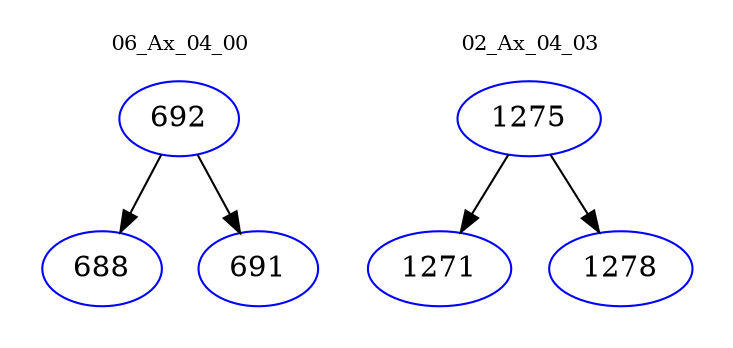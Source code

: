 digraph{
subgraph cluster_0 {
color = white
label = "06_Ax_04_00";
fontsize=10;
T0_692 [label="692", color="blue"]
T0_692 -> T0_688 [color="black"]
T0_688 [label="688", color="blue"]
T0_692 -> T0_691 [color="black"]
T0_691 [label="691", color="blue"]
}
subgraph cluster_1 {
color = white
label = "02_Ax_04_03";
fontsize=10;
T1_1275 [label="1275", color="blue"]
T1_1275 -> T1_1271 [color="black"]
T1_1271 [label="1271", color="blue"]
T1_1275 -> T1_1278 [color="black"]
T1_1278 [label="1278", color="blue"]
}
}
